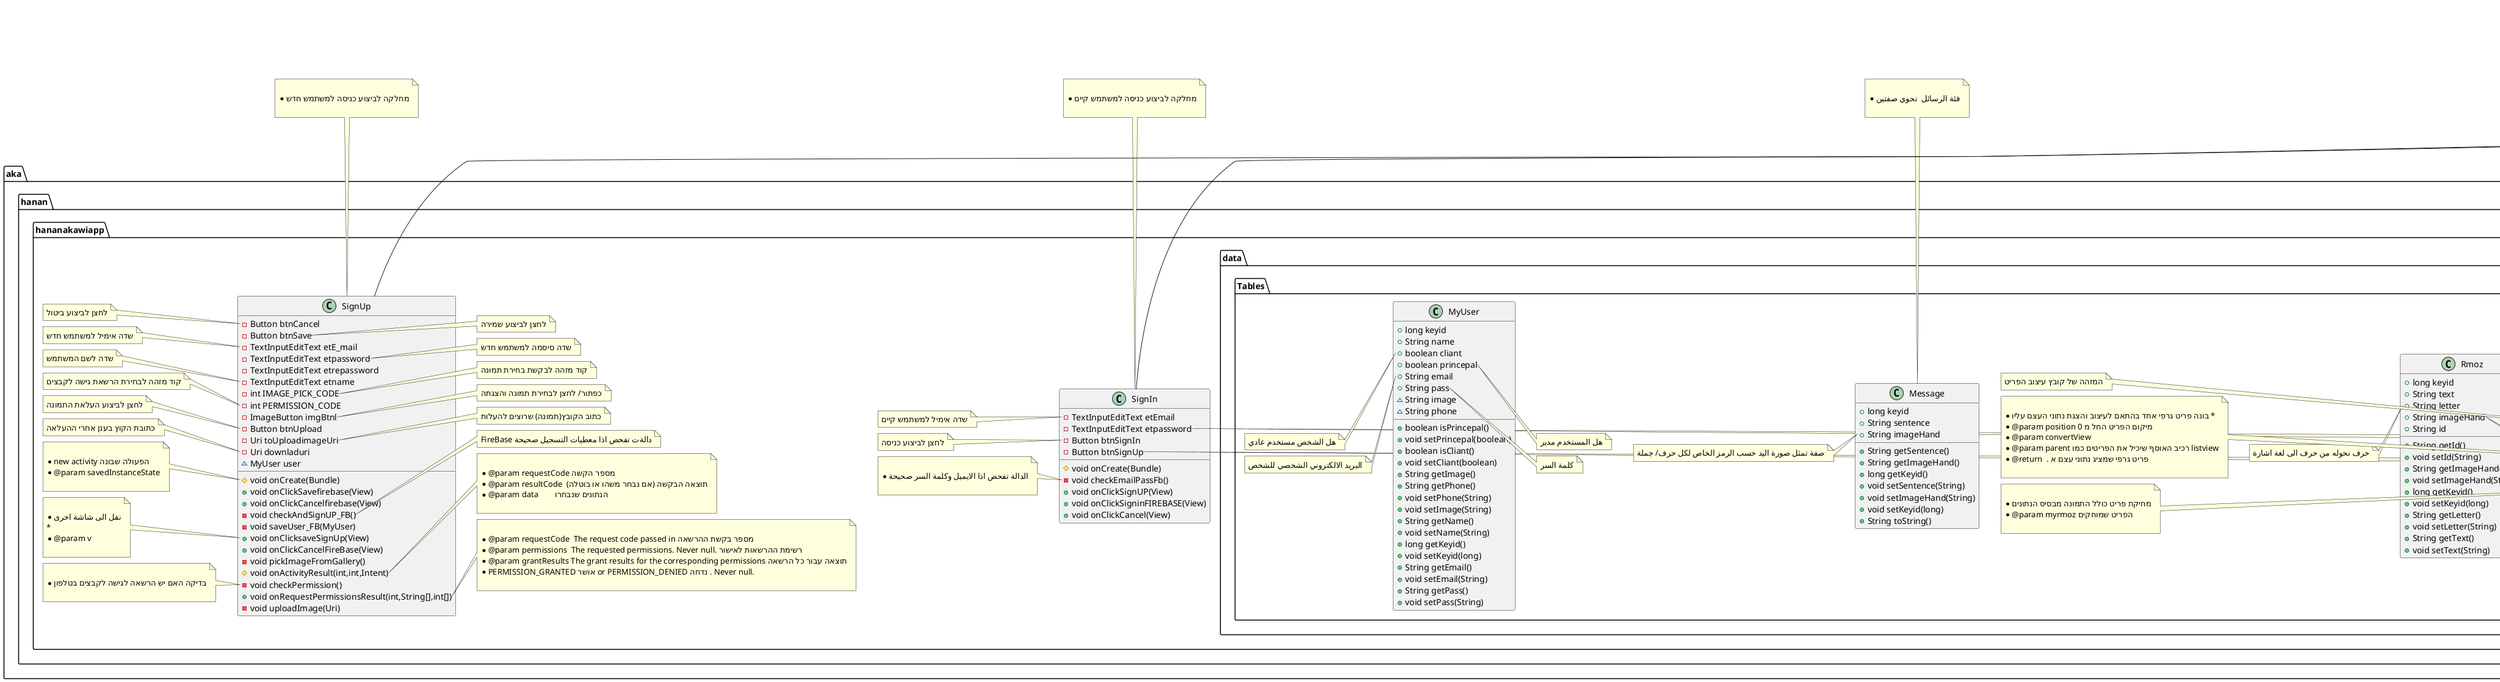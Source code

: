 @startuml
class aka.hanan.hananakawiapp.SignUp {
- Button btnCancel
- Button btnSave
- TextInputEditText etE_mail
- TextInputEditText etpassword
- TextInputEditText etrepassword
- TextInputEditText etname
- int IMAGE_PICK_CODE
- int PERMISSION_CODE
- ImageButton imgBtnl
- Button btnUpload
- Uri toUploadimageUri
- Uri downladuri
~ MyUser user
# void onCreate(Bundle)
+ void onClickSavefirebase(View)
+ void onClickCancelfirebase(View)
- void checkAndSignUP_FB()
- void saveUser_FB(MyUser)
+ void onClicksaveSignUp(View)
+ void onClickCancelFireBase(View)
- void pickImageFromGallery()
# void onActivityResult(int,int,Intent)
- void checkPermission()
+ void onRequestPermissionsResult(int,String[],int[])
- void uploadImage(Uri)
}
note top of aka.hanan.hananakawiapp.SignUp

 * מחלקה לביצוע כניסה למשתמש חדש
 
end note

note left of aka.hanan.hananakawiapp.SignUp::btnCancel
לחצן לביצוע ביטול
end note
note right of aka.hanan.hananakawiapp.SignUp::btnSave
לחצן לביצוע שמירה
end note
note left of aka.hanan.hananakawiapp.SignUp::etE_mail
שדה אימיל למשתמש חדש
end note
note right of aka.hanan.hananakawiapp.SignUp::etpassword
שדה סיסמה למשתמש חדש
end note
note left of aka.hanan.hananakawiapp.SignUp::etname
שדה לשם המשתמש
end note
note right of aka.hanan.hananakawiapp.SignUp::IMAGE_PICK_CODE
 קוד מזהה לבקשת בחירת תמונה
end note
note left of aka.hanan.hananakawiapp.SignUp::PERMISSION_CODE
קוד מזהה לבחירת הרשאת גישה לקבצים
end note
note right of aka.hanan.hananakawiapp.SignUp::imgBtnl
כפתור/ לחצן לבחירת תמונה והצגתה
end note
note left of aka.hanan.hananakawiapp.SignUp::btnUpload
 לחצן לביצוע העלאת התמונה
end note
note right of aka.hanan.hananakawiapp.SignUp::toUploadimageUri
 כתוב הקובץ(תמונה) שרוצים להעלות
end note
note left of aka.hanan.hananakawiapp.SignUp::downladuri
כתובת הקוץ בענן אחרי ההעלאה
end note

note left of aka.hanan.hananakawiapp.SignUp::onCreate(Bundle)

     *  הפעולה שבונה new activity
     * @param savedInstanceState
     
end note
note right of aka.hanan.hananakawiapp.SignUp::checkAndSignUP_FB()
FireBase دالةت تفحص اذا معطيات التسجيل صحيحة
end note
note left of aka.hanan.hananakawiapp.SignUp::onClicksaveSignUp(View)

     * نقل الى شاشة اخرى
     *
     * @param v
     
end note
note right of aka.hanan.hananakawiapp.SignUp::onActivityResult(int,int,Intent)

     * @param requestCode מספר הקשה
     * @param resultCode  תוצאה הבקשה (אם נבחר משהו או בוטלה)
     * @param data        הנתונים שנבחרו
     
end note
note left of aka.hanan.hananakawiapp.SignUp::checkPermission()

     * בדיקה האם יש הרשאה לגישה לקבצים בטלפון
     
end note
note right of aka.hanan.hananakawiapp.SignUp::onRequestPermissionsResult(int,String[],int[])

     * @param requestCode  The request code passed in מספר בקשת ההרשאה
     * @param permissions  The requested permissions. Never null. רשימת ההרשאות לאישור
     * @param grantResults The grant results for the corresponding permissions תוצאה עבור כל הרשאה
     *                     PERMISSION_GRANTED אושר or PERMISSION_DENIED נדחה . Never null.
     
end note

class aka.hanan.hananakawiapp.translateactivity {
# void onCreate(Bundle)
}

class aka.hanan.hananakawiapp.data.Tables.Message {
+ long keyid
+ String sentence
+ String imageHand
+ String getSentence()
+ String getImageHand()
+ long getKeyid()
+ void setSentence(String)
+ void setImageHand(String)
+ void setKeyid(long)
+ String toString()
}
note top of aka.hanan.hananakawiapp.data.Tables.Message

 * فئة الرسائل  تحوي صفتين
 
end note

note left of aka.hanan.hananakawiapp.data.Tables.Message::imageHand
 صفة تمثل صورة اليد حسب الرمز الخاص لكل حرف/ جملة
end note


class aka.hanan.hananakawiapp.data.Tables.Rmoz {
+ long keyid
+ String text
+ String letter
+ String imageHand
+ String id
+ String getId()
+ void setId(String)
+ String getImageHand()
+ void setImageHand(String)
+ long getKeyid()
+ void setKeyid(long)
+ String getLetter()
+ void setLetter(String)
+ String getText()
+ void setText(String)
}
note left of aka.hanan.hananakawiapp.data.Tables.Rmoz::letter
حرف نحوله من حرف الى لغة اشارة
end note
note right of aka.hanan.hananakawiapp.data.Tables.Rmoz::imageHand
صورة اليد الخاصة بالحرف او بالنص
end note


class aka.hanan.hananakawiapp.SignIn {
- TextInputEditText etEmail
- TextInputEditText etpassword
- Button btnSignIn
- Button btnSignUp
# void onCreate(Bundle)
- void checkEmailPassFb()
+ void onClickSignUP(View)
+ void onClickSigninFIREBASE(View)
+ void onClickCancel(View)
}
note top of aka.hanan.hananakawiapp.SignIn

 * מחלקה לביצוע כניסה למשתמש קיים
 
end note

note left of aka.hanan.hananakawiapp.SignIn::etEmail
שדה אימיל למשתמש קיים
end note
note right of aka.hanan.hananakawiapp.SignIn::etpassword
שדה סיסמה למשתמש קיים
end note
note left of aka.hanan.hananakawiapp.SignIn::btnSignIn
לחצן לביצוע כניסה
end note
note right of aka.hanan.hananakawiapp.SignIn::btnSignUp
לחצן למעבר מסך רישום
end note

note left of aka.hanan.hananakawiapp.SignIn::checkEmailPassFb()

     * الدالة تفحص اذا الايميل وكلمة السر صحيحة
     
end note

class aka.hanan.hananakawiapp.learninggame {
# void onCreate(Bundle)
}

class aka.hanan.hananakawiapp.learn {
# void onCreate(Bundle)
}

class aka.hanan.hananakawiapp.MainActivity {
- ListView lstrmoz
- AdapterRmoz romozAdapter
- FloatingActionButton fabAdd
- Spinner spnrmeassages
# void onCreate(Bundle)
# void onResume()
+ boolean onCreateOptionsMenu(Menu)
+ boolean onOptionsItemSelected(MenuItem)
+ void showPopUpMenu(View,Message)
+ void showYesNoDialog()
+ void readTaskFrom_FB()
}

note left of aka.hanan.hananakawiapp.MainActivity::showPopUpMenu(View,Message)

     * دالة مساعدة لفتح قائمة تتلقى بارمتر للكائن الذي سبب فتح القائمة
     
end note
note right of aka.hanan.hananakawiapp.MainActivity::readTaskFrom_FB()

     *  קריאת נתונים ממסד הנתונים firestore
     * @return .... רשימת הנתונים שנקראה ממסד הנתונים
     
end note

class aka.hanan.hananakawiapp.SplashScreen {
# void onCreate(Bundle)
}

class aka.hanan.hananakawiapp.AddRmoz1 {
- Button btnSave
- Button btnCancel
- EditText etText
- ImageView imageRmoz
- int IMAGE_PICK_CODE
- int PERMISSION_CODE
- Button btnUpload
- Uri toUploadimageUri
- Uri downladuri
- Rmoz r
- ActivityResultLauncher<String> requestPermissionLauncher
# void onCreate(Bundle)
- void checkRmz_FB()
- void savermoz_FB(Rmoz)
- void pickImageFromGallery()
# void onActivityResult(int,int,Intent)
- void checkImagePermission()
+ void onRequestPermissionsResult(int,String[],int[])
- void uploadImage(Uri)
}
note left of aka.hanan.hananakawiapp.AddRmoz1::IMAGE_PICK_CODE
 קוד מזהה לבקשת בחירת תמונה
end note
note right of aka.hanan.hananakawiapp.AddRmoz1::PERMISSION_CODE
קוד מזהה לבחירת הרשאת גישה לקבצים
end note
note left of aka.hanan.hananakawiapp.AddRmoz1::btnUpload
 לחצן לביצוע העלאת התמונה
end note
note right of aka.hanan.hananakawiapp.AddRmoz1::toUploadimageUri
 כתוב הקובץ(תמונה) שרוצים להעלות
end note
note left of aka.hanan.hananakawiapp.AddRmoz1::downladuri
כתובת הקוץ בענן אחרי ההעלאה
end note

note left of aka.hanan.hananakawiapp.AddRmoz1::checkRmz_FB()
FireBase دالةت تفحص اذا معطيات التسجيل صحيحة
end note
note right of aka.hanan.hananakawiapp.AddRmoz1::onActivityResult(int,int,Intent)

     * @param requestCode מספר הקשה
     * @param resultCode  תוצאה הבקשה (אם נבחר משהו או בוטלה)
     * @param data        הנתונים שנבחרו
     
end note
note left of aka.hanan.hananakawiapp.AddRmoz1::checkImagePermission()

     * בדיקה האם יש הרשאה לגישה לקבצים בטלפון
     
end note
note right of aka.hanan.hananakawiapp.AddRmoz1::onRequestPermissionsResult(int,String[],int[])

     * @param requestCode  The request code passed in מספר בקשת ההרשאה
     * @param permissions  The requested permissions. Never null. רשימת ההרשאות לאישור
     * @param grantResults The grant results for the corresponding permissions תוצאה עבור כל הרשאה
     *                     PERMISSION_GRANTED אושר or PERMISSION_DENIED נדחה . Never null.
     
end note

class aka.hanan.hananakawiapp.learnactivity {
# void onCreate(Bundle)
}

class aka.hanan.hananakawiapp.data.Tables.AdapterRmoz {
- int itemLayout
- Rmoz current
+ View getView(int,View,ViewGroup)
- void downloadImageUsingPicasso(String,ImageView)
- void delMyrmozFromDB_FB(Rmoz)
- void deleteFile(String)
}
note left of aka.hanan.hananakawiapp.data.Tables.AdapterRmoz::itemLayout
המזהה של קובץ עיצוב הפריט
end note

note left of aka.hanan.hananakawiapp.data.Tables.AdapterRmoz::getView(int,View,ViewGroup)

     * * בונה פריט גרפי אחד בהתאם לעיצוב והצגת נתוני העצם עליו
     * @param position מיקום הפריט החל מ 0
     * @param convertView
     * @param parent רכיב האוסף שיכיל את הפריטים כמו listview
     * @return  . פריט גרפי שמציג נתוני עצם א
     
end note
note right of aka.hanan.hananakawiapp.data.Tables.AdapterRmoz::downloadImageUsingPicasso(String,ImageView)

     * הצגת תמונה ישירות מהענן בעזרת המחלקה ״פיקאסו״
     * @param imageUrL כתובת התמונה בענן/שרת
     * @param toView רכיב תמונה המיועד להצגת התמונה אחרי ההורדה
     
end note
note left of aka.hanan.hananakawiapp.data.Tables.AdapterRmoz::delMyrmozFromDB_FB(Rmoz)

     * מחיקת פריט כולל התמונה מבסיס הנתונים
     * @param myrmoz הפריט שמוחקים
     
end note
note right of aka.hanan.hananakawiapp.data.Tables.AdapterRmoz::deleteFile(String)

     * מחיקת קובץ האיחסון הענן
     * @param fileURL כתובת הקובץ המיועד למחיקה
     
end note

class aka.hanan.hananakawiapp.data.Tables.MyUser {
+ long keyid
+ String name
+ boolean cliant
+ boolean princepal
+ String email
+ String pass
~ String image
~ String phone
+ boolean isPrincepal()
+ void setPrincepal(boolean)
+ boolean isCliant()
+ void setCliant(boolean)
+ String getImage()
+ String getPhone()
+ void setPhone(String)
+ void setImage(String)
+ String getName()
+ void setName(String)
+ long getKeyid()
+ void setKeyid(long)
+ String getEmail()
+ void setEmail(String)
+ String getPass()
+ void setPass(String)
}
note left of aka.hanan.hananakawiapp.data.Tables.MyUser::cliant
هل الشخص مستخدم عادي
end note
note right of aka.hanan.hananakawiapp.data.Tables.MyUser::princepal
هل المستخدم مدير
end note
note left of aka.hanan.hananakawiapp.data.Tables.MyUser::email
البريد الالكتروني الشخصي للشخص
end note
note right of aka.hanan.hananakawiapp.data.Tables.MyUser::pass
كلمة السر
end note




androidx.appcompat.app.AppCompatActivity <|-- aka.hanan.hananakawiapp.SignUp
androidx.appcompat.app.AppCompatActivity <|-- aka.hanan.hananakawiapp.translateactivity
androidx.appcompat.app.AppCompatActivity <|-- aka.hanan.hananakawiapp.SignIn
androidx.appcompat.app.AppCompatActivity <|-- aka.hanan.hananakawiapp.learninggame
androidx.appcompat.app.AppCompatActivity <|-- aka.hanan.hananakawiapp.learn
androidx.appcompat.app.AppCompatActivity <|-- aka.hanan.hananakawiapp.MainActivity
androidx.appcompat.app.AppCompatActivity <|-- aka.hanan.hananakawiapp.SplashScreen
androidx.appcompat.app.AppCompatActivity <|-- aka.hanan.hananakawiapp.AddRmoz1
androidx.appcompat.app.AppCompatActivity <|-- aka.hanan.hananakawiapp.learnactivity
android.widget.ArrayAdapter <|-- aka.hanan.hananakawiapp.data.Tables.AdapterRmoz
@enduml